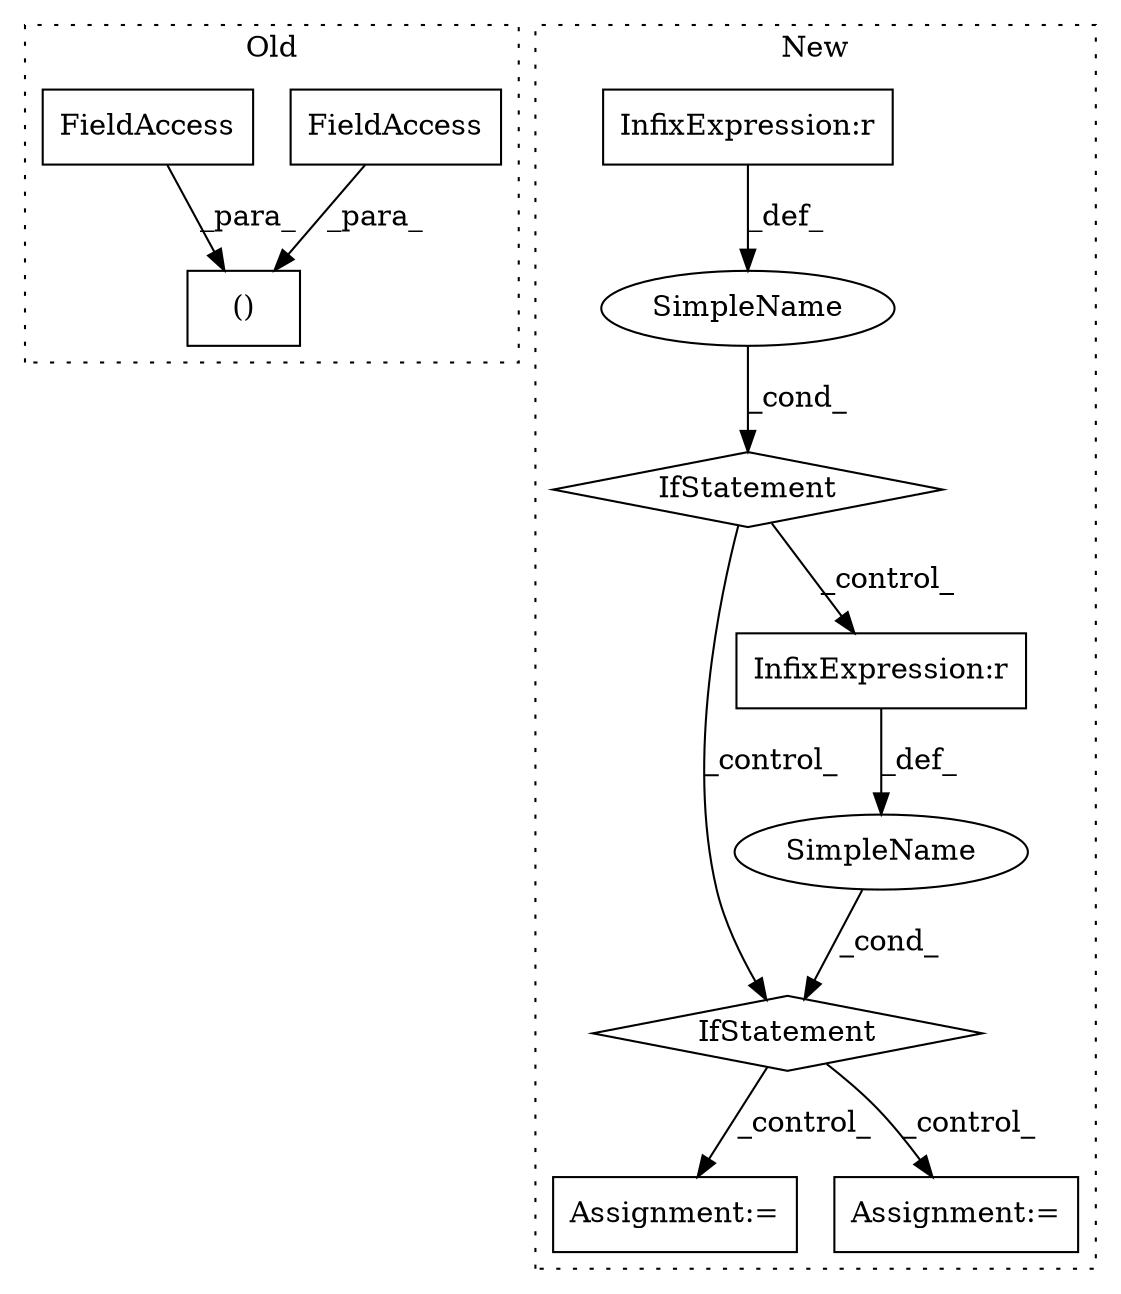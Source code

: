 digraph G {
subgraph cluster0 {
1 [label="()" a="106" s="2102" l="81" shape="box"];
7 [label="FieldAccess" a="22" s="2102" l="18" shape="box"];
8 [label="FieldAccess" a="22" s="2169" l="14" shape="box"];
label = "Old";
style="dotted";
}
subgraph cluster1 {
2 [label="IfStatement" a="25" s="8409,8449" l="4,2" shape="diamond"];
3 [label="Assignment:=" a="7" s="8507" l="1" shape="box"];
4 [label="SimpleName" a="42" s="" l="" shape="ellipse"];
5 [label="InfixExpression:r" a="27" s="8429" l="4" shape="box"];
6 [label="Assignment:=" a="7" s="8471" l="1" shape="box"];
9 [label="IfStatement" a="25" s="8258,8283" l="4,2" shape="diamond"];
10 [label="SimpleName" a="42" s="" l="" shape="ellipse"];
11 [label="InfixExpression:r" a="27" s="8278" l="4" shape="box"];
label = "New";
style="dotted";
}
2 -> 3 [label="_control_"];
2 -> 6 [label="_control_"];
4 -> 2 [label="_cond_"];
5 -> 4 [label="_def_"];
7 -> 1 [label="_para_"];
8 -> 1 [label="_para_"];
9 -> 2 [label="_control_"];
9 -> 5 [label="_control_"];
10 -> 9 [label="_cond_"];
11 -> 10 [label="_def_"];
}